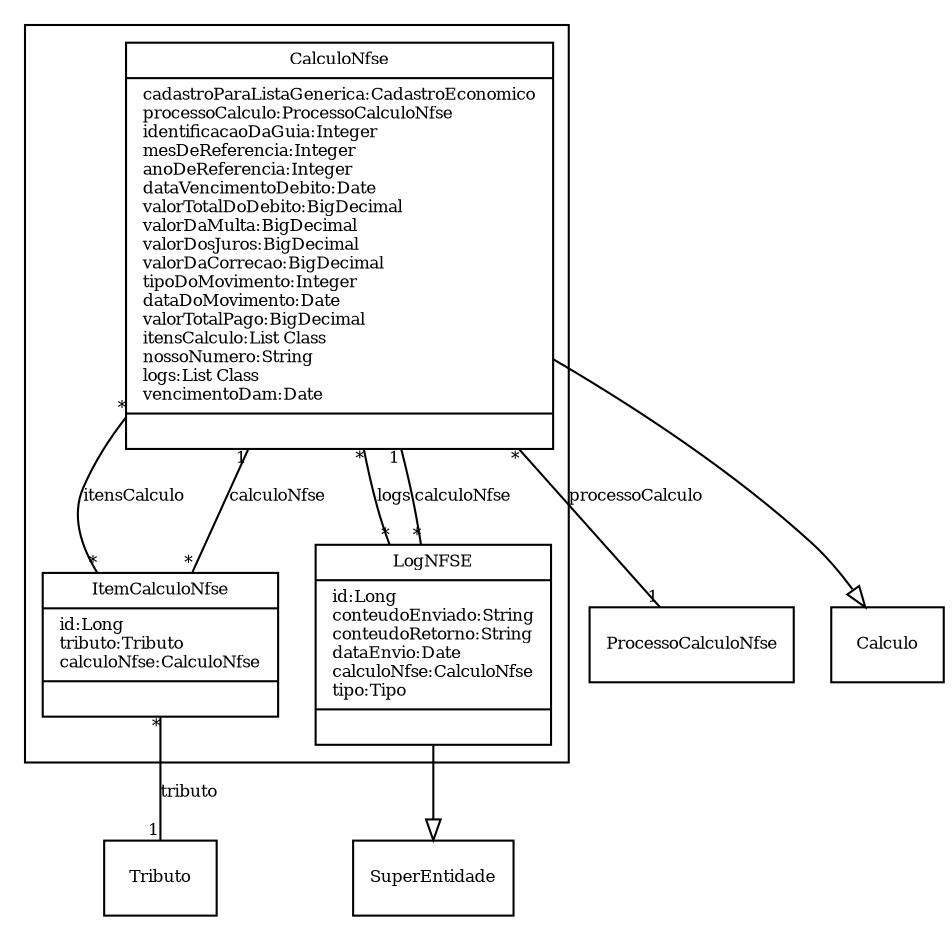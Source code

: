 digraph G{
fontname = "Times-Roman"
fontsize = 8

node [
        fontname = "Times-Roman"
        fontsize = 8
        shape = "record"
]

edge [
        fontname = "Times-Roman"
        fontsize = 8
]

subgraph clusterNFSE__INTEGRACAO
{
CalculoNfse [label = "{CalculoNfse|cadastroParaListaGenerica:CadastroEconomico\lprocessoCalculo:ProcessoCalculoNfse\lidentificacaoDaGuia:Integer\lmesDeReferencia:Integer\lanoDeReferencia:Integer\ldataVencimentoDebito:Date\lvalorTotalDoDebito:BigDecimal\lvalorDaMulta:BigDecimal\lvalorDosJuros:BigDecimal\lvalorDaCorrecao:BigDecimal\ltipoDoMovimento:Integer\ldataDoMovimento:Date\lvalorTotalPago:BigDecimal\litensCalculo:List Class\lnossoNumero:String\llogs:List Class\lvencimentoDam:Date\l|\l}"]
ItemCalculoNfse [label = "{ItemCalculoNfse|id:Long\ltributo:Tributo\lcalculoNfse:CalculoNfse\l|\l}"]
LogNFSE [label = "{LogNFSE|id:Long\lconteudoEnviado:String\lconteudoRetorno:String\ldataEnvio:Date\lcalculoNfse:CalculoNfse\ltipo:Tipo\l|\l}"]
}
edge [arrowhead = "none" headlabel = "1" taillabel = "*"] CalculoNfse -> ProcessoCalculoNfse [label = "processoCalculo"]
edge [arrowhead = "none" headlabel = "*" taillabel = "*"] CalculoNfse -> ItemCalculoNfse [label = "itensCalculo"]
edge [arrowhead = "none" headlabel = "*" taillabel = "*"] CalculoNfse -> LogNFSE [label = "logs"]
edge [ arrowhead = "empty" headlabel = "" taillabel = ""] CalculoNfse -> Calculo
edge [arrowhead = "none" headlabel = "1" taillabel = "*"] ItemCalculoNfse -> Tributo [label = "tributo"]
edge [arrowhead = "none" headlabel = "1" taillabel = "*"] ItemCalculoNfse -> CalculoNfse [label = "calculoNfse"]
edge [arrowhead = "none" headlabel = "1" taillabel = "*"] LogNFSE -> CalculoNfse [label = "calculoNfse"]
edge [ arrowhead = "empty" headlabel = "" taillabel = ""] LogNFSE -> SuperEntidade
}
